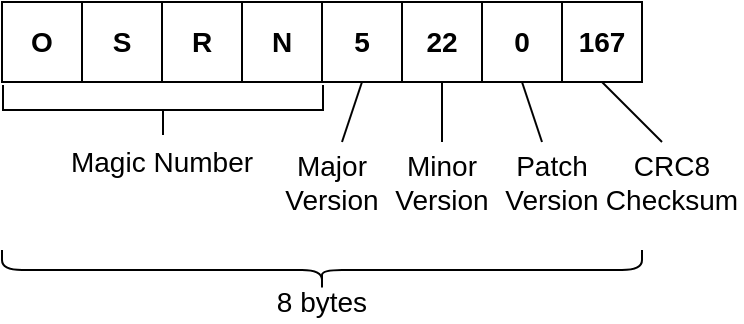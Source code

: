 <mxfile version="12.3.9" type="github" pages="1"><diagram id="peSgpNI3BcgGdvSU9K40" name="Page-1"><mxGraphModel dx="905" dy="623" grid="1" gridSize="10" guides="1" tooltips="1" connect="1" arrows="1" fold="1" page="1" pageScale="1" pageWidth="827" pageHeight="1169" math="0" shadow="0"><root><mxCell id="0"/><mxCell id="1" parent="0"/><mxCell id="VliR9g0e-GEGa0XOMWeD-1" value="O" style="rounded=0;whiteSpace=wrap;html=1;fontStyle=1;fontSize=14;" parent="1" vertex="1"><mxGeometry x="80" y="80" width="40" height="40" as="geometry"/></mxCell><mxCell id="VliR9g0e-GEGa0XOMWeD-2" value="S" style="rounded=0;whiteSpace=wrap;html=1;fontStyle=1;fontSize=14;" parent="1" vertex="1"><mxGeometry x="120" y="80" width="40" height="40" as="geometry"/></mxCell><mxCell id="VliR9g0e-GEGa0XOMWeD-3" value="R" style="rounded=0;whiteSpace=wrap;html=1;fontStyle=1;fontSize=14;" parent="1" vertex="1"><mxGeometry x="160" y="80" width="40" height="40" as="geometry"/></mxCell><mxCell id="VliR9g0e-GEGa0XOMWeD-4" value="N" style="rounded=0;whiteSpace=wrap;html=1;fontStyle=1;fontSize=14;" parent="1" vertex="1"><mxGeometry x="200" y="80" width="40" height="40" as="geometry"/></mxCell><mxCell id="VliR9g0e-GEGa0XOMWeD-5" value="5" style="rounded=0;whiteSpace=wrap;html=1;fontStyle=1;fontSize=14;" parent="1" vertex="1"><mxGeometry x="240" y="80" width="40" height="40" as="geometry"/></mxCell><mxCell id="VliR9g0e-GEGa0XOMWeD-6" value="22" style="rounded=0;whiteSpace=wrap;html=1;fontStyle=1;fontSize=14;" parent="1" vertex="1"><mxGeometry x="280" y="80" width="40" height="40" as="geometry"/></mxCell><mxCell id="VliR9g0e-GEGa0XOMWeD-7" value="0" style="rounded=0;whiteSpace=wrap;html=1;fontStyle=1;fontSize=14;" parent="1" vertex="1"><mxGeometry x="320" y="80" width="40" height="40" as="geometry"/></mxCell><mxCell id="VliR9g0e-GEGa0XOMWeD-8" value="167" style="rounded=0;whiteSpace=wrap;html=1;fontStyle=1;fontSize=14;" parent="1" vertex="1"><mxGeometry x="360" y="80" width="40" height="40" as="geometry"/></mxCell><mxCell id="VliR9g0e-GEGa0XOMWeD-15" value="Magic Number" style="text;html=1;strokeColor=none;fillColor=none;align=center;verticalAlign=middle;whiteSpace=wrap;rounded=0;fontSize=14;" parent="1" vertex="1"><mxGeometry x="105" y="150" width="110" height="20" as="geometry"/></mxCell><mxCell id="VliR9g0e-GEGa0XOMWeD-16" value="Major Version" style="text;html=1;strokeColor=none;fillColor=none;align=center;verticalAlign=middle;whiteSpace=wrap;rounded=0;fontSize=14;" parent="1" vertex="1"><mxGeometry x="210" y="160" width="70" height="20" as="geometry"/></mxCell><mxCell id="VliR9g0e-GEGa0XOMWeD-19" value="" style="endArrow=none;html=1;fontSize=14;entryX=0.5;entryY=1;entryDx=0;entryDy=0;" parent="1" target="VliR9g0e-GEGa0XOMWeD-5" edge="1"><mxGeometry width="50" height="50" relative="1" as="geometry"><mxPoint x="250" y="150" as="sourcePoint"/><mxPoint x="290" y="160" as="targetPoint"/></mxGeometry></mxCell><mxCell id="VliR9g0e-GEGa0XOMWeD-21" value="Minor Version" style="text;html=1;strokeColor=none;fillColor=none;align=center;verticalAlign=middle;whiteSpace=wrap;rounded=0;fontSize=14;" parent="1" vertex="1"><mxGeometry x="265" y="160" width="70" height="20" as="geometry"/></mxCell><mxCell id="VliR9g0e-GEGa0XOMWeD-22" value="" style="endArrow=none;html=1;fontSize=14;entryX=0.5;entryY=1;entryDx=0;entryDy=0;" parent="1" target="VliR9g0e-GEGa0XOMWeD-6" edge="1"><mxGeometry width="50" height="50" relative="1" as="geometry"><mxPoint x="300" y="150" as="sourcePoint"/><mxPoint x="270" y="130" as="targetPoint"/></mxGeometry></mxCell><mxCell id="VliR9g0e-GEGa0XOMWeD-24" value="Patch Version" style="text;html=1;strokeColor=none;fillColor=none;align=center;verticalAlign=middle;whiteSpace=wrap;rounded=0;fontSize=14;" parent="1" vertex="1"><mxGeometry x="320" y="160" width="70" height="20" as="geometry"/></mxCell><mxCell id="VliR9g0e-GEGa0XOMWeD-25" value="" style="endArrow=none;html=1;fontSize=14;entryX=0.5;entryY=1;entryDx=0;entryDy=0;" parent="1" target="VliR9g0e-GEGa0XOMWeD-7" edge="1"><mxGeometry width="50" height="50" relative="1" as="geometry"><mxPoint x="350" y="150" as="sourcePoint"/><mxPoint x="270" y="130" as="targetPoint"/></mxGeometry></mxCell><mxCell id="VliR9g0e-GEGa0XOMWeD-26" value="CRC8&lt;br&gt;Checksum" style="text;html=1;strokeColor=none;fillColor=none;align=center;verticalAlign=middle;whiteSpace=wrap;rounded=0;fontSize=14;" parent="1" vertex="1"><mxGeometry x="380" y="160" width="70" height="20" as="geometry"/></mxCell><mxCell id="VliR9g0e-GEGa0XOMWeD-27" value="" style="endArrow=none;html=1;fontSize=14;entryX=0.5;entryY=1;entryDx=0;entryDy=0;" parent="1" target="VliR9g0e-GEGa0XOMWeD-8" edge="1"><mxGeometry width="50" height="50" relative="1" as="geometry"><mxPoint x="410" y="150" as="sourcePoint"/><mxPoint x="350" y="130" as="targetPoint"/></mxGeometry></mxCell><mxCell id="VliR9g0e-GEGa0XOMWeD-28" value="" style="shape=curlyBracket;whiteSpace=wrap;html=1;rounded=1;fontSize=14;rotation=-90;" parent="1" vertex="1"><mxGeometry x="230" y="54" width="20" height="320" as="geometry"/></mxCell><mxCell id="VliR9g0e-GEGa0XOMWeD-29" value="8 bytes" style="text;html=1;strokeColor=none;fillColor=none;align=center;verticalAlign=middle;whiteSpace=wrap;rounded=0;fontSize=14;" parent="1" vertex="1"><mxGeometry x="185" y="220" width="110" height="20" as="geometry"/></mxCell><mxCell id="VliR9g0e-GEGa0XOMWeD-32" value="" style="strokeWidth=1;html=1;shape=mxgraph.flowchart.annotation_2;align=left;labelPosition=right;pointerEvents=1;fontSize=14;rotation=-90;" parent="1" vertex="1"><mxGeometry x="148" y="54" width="25" height="160" as="geometry"/></mxCell></root></mxGraphModel></diagram></mxfile>